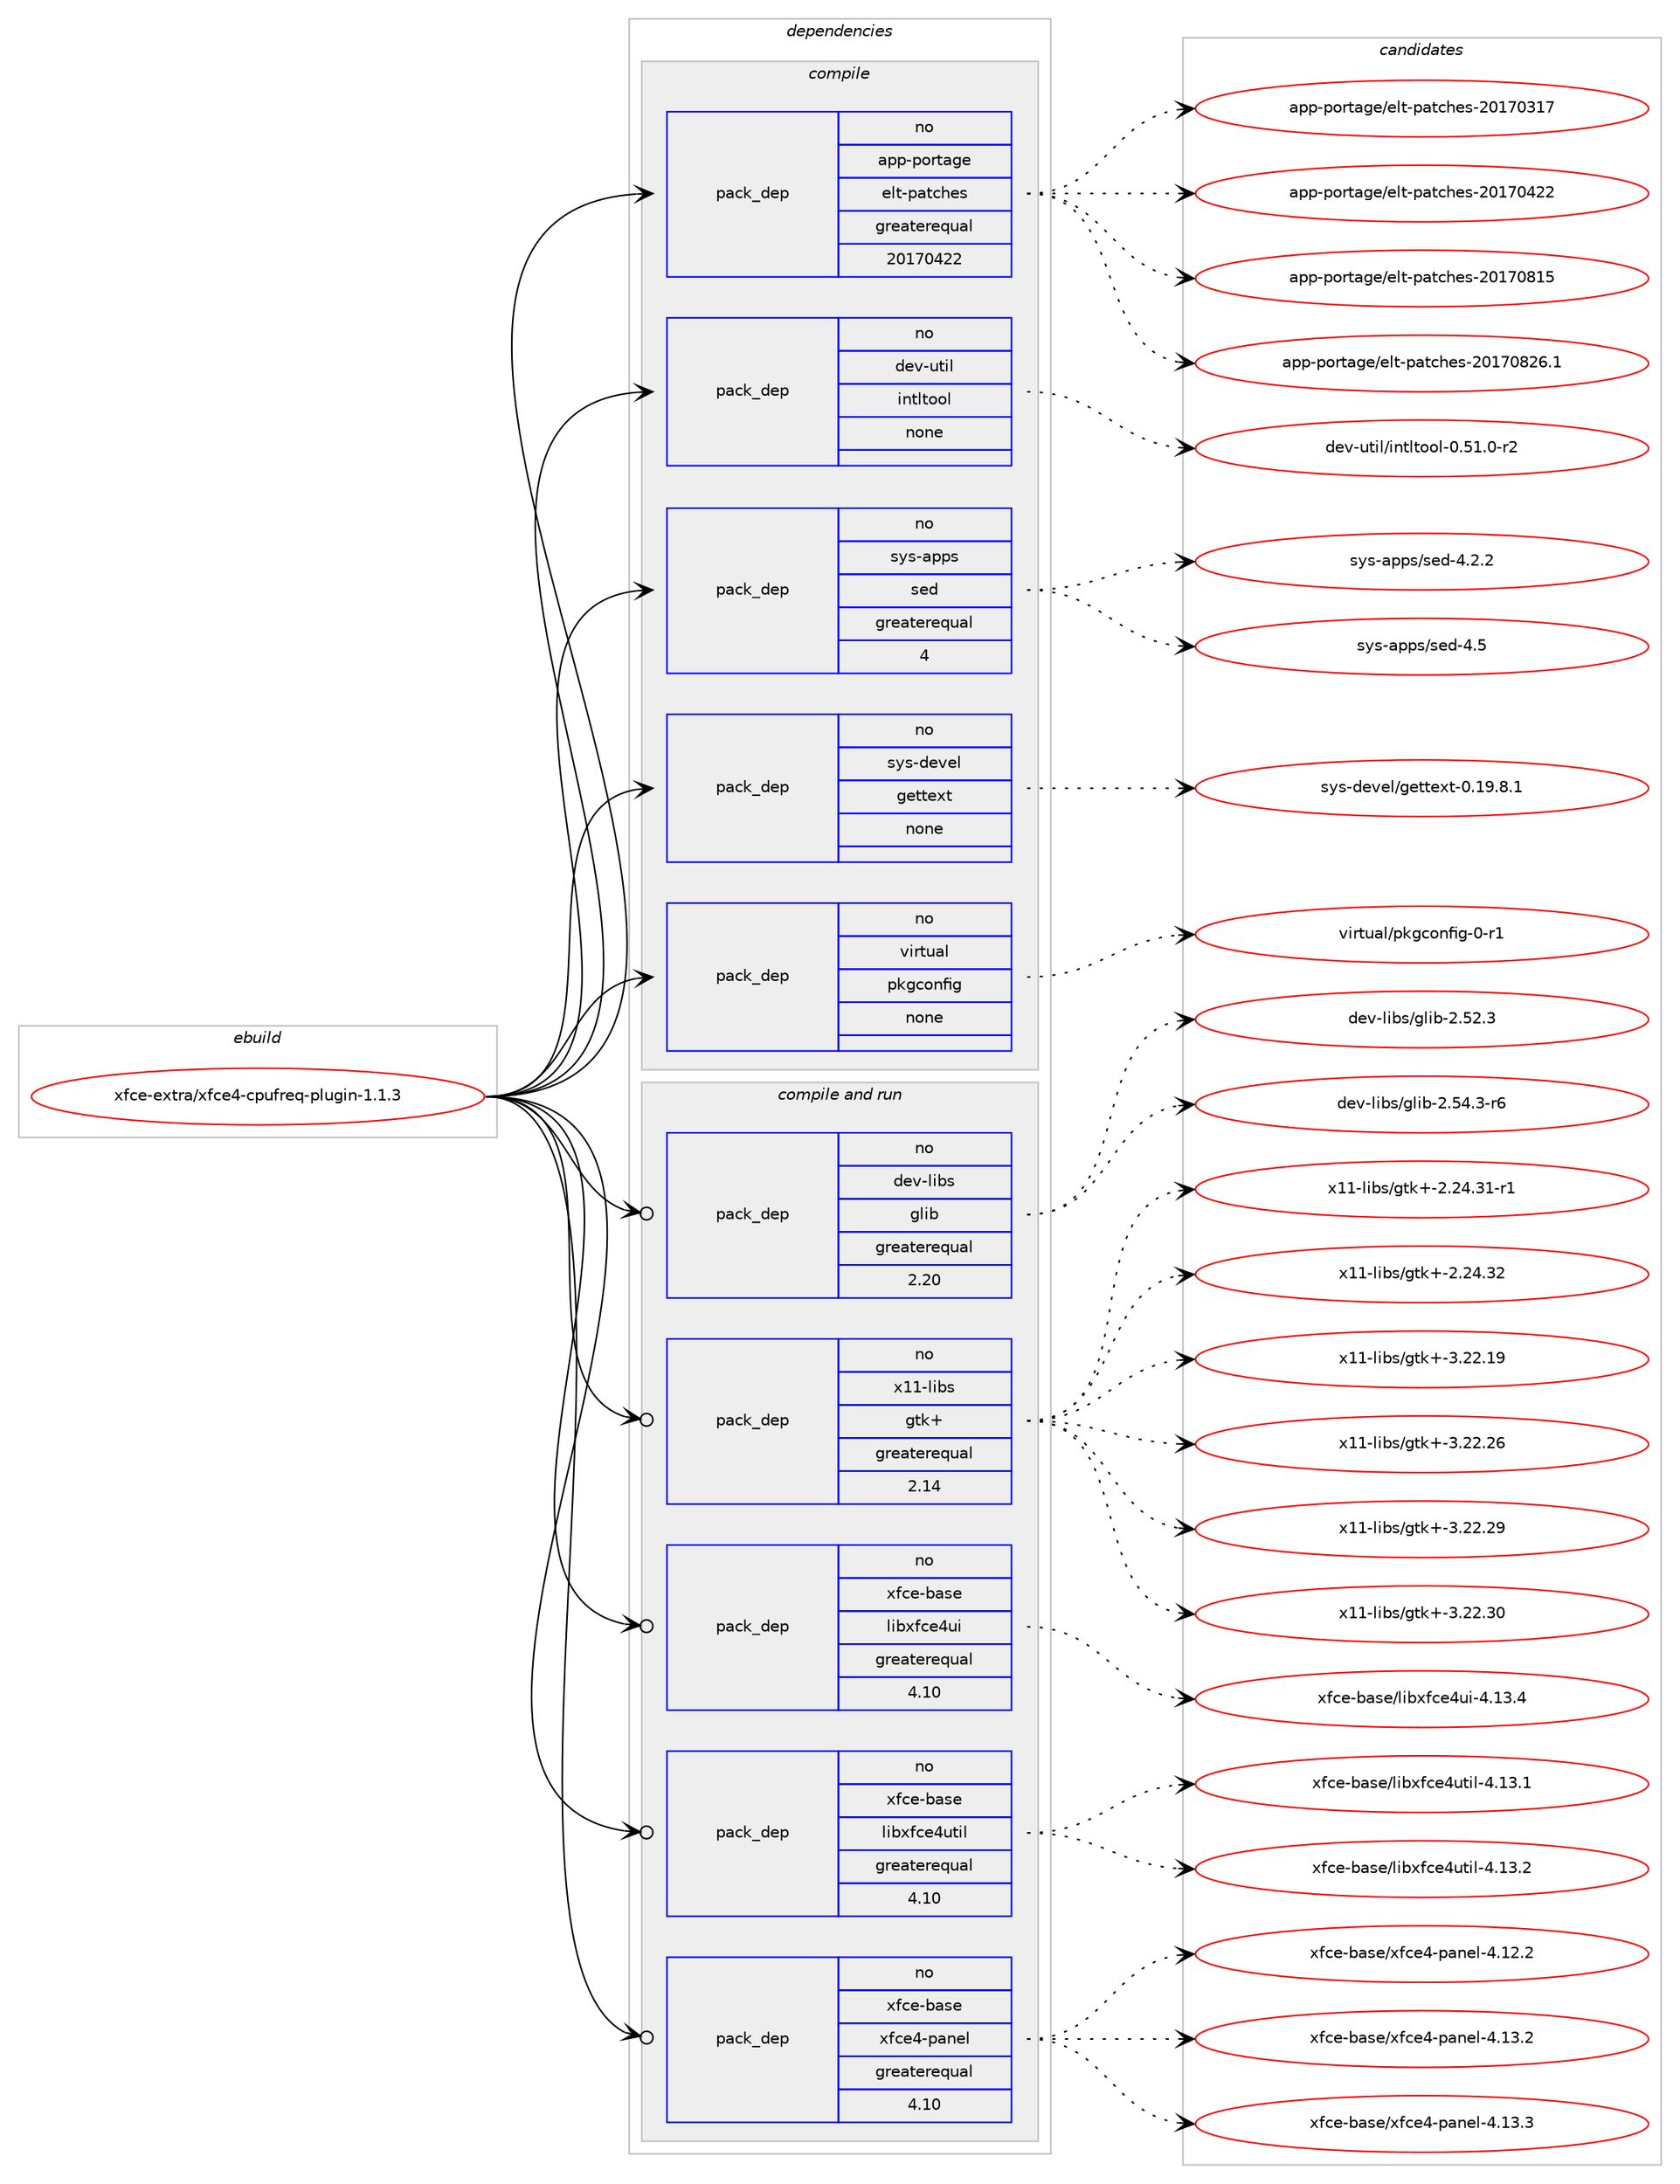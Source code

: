digraph prolog {

# *************
# Graph options
# *************

newrank=true;
concentrate=true;
compound=true;
graph [rankdir=LR,fontname=Helvetica,fontsize=10,ranksep=1.5];#, ranksep=2.5, nodesep=0.2];
edge  [arrowhead=vee];
node  [fontname=Helvetica,fontsize=10];

# **********
# The ebuild
# **********

subgraph cluster_leftcol {
color=gray;
rank=same;
label=<<i>ebuild</i>>;
id [label="xfce-extra/xfce4-cpufreq-plugin-1.1.3", color=red, width=4, href="../xfce-extra/xfce4-cpufreq-plugin-1.1.3.svg"];
}

# ****************
# The dependencies
# ****************

subgraph cluster_midcol {
color=gray;
label=<<i>dependencies</i>>;
subgraph cluster_compile {
fillcolor="#eeeeee";
style=filled;
label=<<i>compile</i>>;
subgraph pack7292 {
dependency9289 [label=<<TABLE BORDER="0" CELLBORDER="1" CELLSPACING="0" CELLPADDING="4" WIDTH="220"><TR><TD ROWSPAN="6" CELLPADDING="30">pack_dep</TD></TR><TR><TD WIDTH="110">no</TD></TR><TR><TD>app-portage</TD></TR><TR><TD>elt-patches</TD></TR><TR><TD>greaterequal</TD></TR><TR><TD>20170422</TD></TR></TABLE>>, shape=none, color=blue];
}
id:e -> dependency9289:w [weight=20,style="solid",arrowhead="vee"];
subgraph pack7293 {
dependency9290 [label=<<TABLE BORDER="0" CELLBORDER="1" CELLSPACING="0" CELLPADDING="4" WIDTH="220"><TR><TD ROWSPAN="6" CELLPADDING="30">pack_dep</TD></TR><TR><TD WIDTH="110">no</TD></TR><TR><TD>dev-util</TD></TR><TR><TD>intltool</TD></TR><TR><TD>none</TD></TR><TR><TD></TD></TR></TABLE>>, shape=none, color=blue];
}
id:e -> dependency9290:w [weight=20,style="solid",arrowhead="vee"];
subgraph pack7294 {
dependency9291 [label=<<TABLE BORDER="0" CELLBORDER="1" CELLSPACING="0" CELLPADDING="4" WIDTH="220"><TR><TD ROWSPAN="6" CELLPADDING="30">pack_dep</TD></TR><TR><TD WIDTH="110">no</TD></TR><TR><TD>sys-apps</TD></TR><TR><TD>sed</TD></TR><TR><TD>greaterequal</TD></TR><TR><TD>4</TD></TR></TABLE>>, shape=none, color=blue];
}
id:e -> dependency9291:w [weight=20,style="solid",arrowhead="vee"];
subgraph pack7295 {
dependency9292 [label=<<TABLE BORDER="0" CELLBORDER="1" CELLSPACING="0" CELLPADDING="4" WIDTH="220"><TR><TD ROWSPAN="6" CELLPADDING="30">pack_dep</TD></TR><TR><TD WIDTH="110">no</TD></TR><TR><TD>sys-devel</TD></TR><TR><TD>gettext</TD></TR><TR><TD>none</TD></TR><TR><TD></TD></TR></TABLE>>, shape=none, color=blue];
}
id:e -> dependency9292:w [weight=20,style="solid",arrowhead="vee"];
subgraph pack7296 {
dependency9293 [label=<<TABLE BORDER="0" CELLBORDER="1" CELLSPACING="0" CELLPADDING="4" WIDTH="220"><TR><TD ROWSPAN="6" CELLPADDING="30">pack_dep</TD></TR><TR><TD WIDTH="110">no</TD></TR><TR><TD>virtual</TD></TR><TR><TD>pkgconfig</TD></TR><TR><TD>none</TD></TR><TR><TD></TD></TR></TABLE>>, shape=none, color=blue];
}
id:e -> dependency9293:w [weight=20,style="solid",arrowhead="vee"];
}
subgraph cluster_compileandrun {
fillcolor="#eeeeee";
style=filled;
label=<<i>compile and run</i>>;
subgraph pack7297 {
dependency9294 [label=<<TABLE BORDER="0" CELLBORDER="1" CELLSPACING="0" CELLPADDING="4" WIDTH="220"><TR><TD ROWSPAN="6" CELLPADDING="30">pack_dep</TD></TR><TR><TD WIDTH="110">no</TD></TR><TR><TD>dev-libs</TD></TR><TR><TD>glib</TD></TR><TR><TD>greaterequal</TD></TR><TR><TD>2.20</TD></TR></TABLE>>, shape=none, color=blue];
}
id:e -> dependency9294:w [weight=20,style="solid",arrowhead="odotvee"];
subgraph pack7298 {
dependency9295 [label=<<TABLE BORDER="0" CELLBORDER="1" CELLSPACING="0" CELLPADDING="4" WIDTH="220"><TR><TD ROWSPAN="6" CELLPADDING="30">pack_dep</TD></TR><TR><TD WIDTH="110">no</TD></TR><TR><TD>x11-libs</TD></TR><TR><TD>gtk+</TD></TR><TR><TD>greaterequal</TD></TR><TR><TD>2.14</TD></TR></TABLE>>, shape=none, color=blue];
}
id:e -> dependency9295:w [weight=20,style="solid",arrowhead="odotvee"];
subgraph pack7299 {
dependency9296 [label=<<TABLE BORDER="0" CELLBORDER="1" CELLSPACING="0" CELLPADDING="4" WIDTH="220"><TR><TD ROWSPAN="6" CELLPADDING="30">pack_dep</TD></TR><TR><TD WIDTH="110">no</TD></TR><TR><TD>xfce-base</TD></TR><TR><TD>libxfce4ui</TD></TR><TR><TD>greaterequal</TD></TR><TR><TD>4.10</TD></TR></TABLE>>, shape=none, color=blue];
}
id:e -> dependency9296:w [weight=20,style="solid",arrowhead="odotvee"];
subgraph pack7300 {
dependency9297 [label=<<TABLE BORDER="0" CELLBORDER="1" CELLSPACING="0" CELLPADDING="4" WIDTH="220"><TR><TD ROWSPAN="6" CELLPADDING="30">pack_dep</TD></TR><TR><TD WIDTH="110">no</TD></TR><TR><TD>xfce-base</TD></TR><TR><TD>libxfce4util</TD></TR><TR><TD>greaterequal</TD></TR><TR><TD>4.10</TD></TR></TABLE>>, shape=none, color=blue];
}
id:e -> dependency9297:w [weight=20,style="solid",arrowhead="odotvee"];
subgraph pack7301 {
dependency9298 [label=<<TABLE BORDER="0" CELLBORDER="1" CELLSPACING="0" CELLPADDING="4" WIDTH="220"><TR><TD ROWSPAN="6" CELLPADDING="30">pack_dep</TD></TR><TR><TD WIDTH="110">no</TD></TR><TR><TD>xfce-base</TD></TR><TR><TD>xfce4-panel</TD></TR><TR><TD>greaterequal</TD></TR><TR><TD>4.10</TD></TR></TABLE>>, shape=none, color=blue];
}
id:e -> dependency9298:w [weight=20,style="solid",arrowhead="odotvee"];
}
subgraph cluster_run {
fillcolor="#eeeeee";
style=filled;
label=<<i>run</i>>;
}
}

# **************
# The candidates
# **************

subgraph cluster_choices {
rank=same;
color=gray;
label=<<i>candidates</i>>;

subgraph choice7292 {
color=black;
nodesep=1;
choice97112112451121111141169710310147101108116451129711699104101115455048495548514955 [label="app-portage/elt-patches-20170317", color=red, width=4,href="../app-portage/elt-patches-20170317.svg"];
choice97112112451121111141169710310147101108116451129711699104101115455048495548525050 [label="app-portage/elt-patches-20170422", color=red, width=4,href="../app-portage/elt-patches-20170422.svg"];
choice97112112451121111141169710310147101108116451129711699104101115455048495548564953 [label="app-portage/elt-patches-20170815", color=red, width=4,href="../app-portage/elt-patches-20170815.svg"];
choice971121124511211111411697103101471011081164511297116991041011154550484955485650544649 [label="app-portage/elt-patches-20170826.1", color=red, width=4,href="../app-portage/elt-patches-20170826.1.svg"];
dependency9289:e -> choice97112112451121111141169710310147101108116451129711699104101115455048495548514955:w [style=dotted,weight="100"];
dependency9289:e -> choice97112112451121111141169710310147101108116451129711699104101115455048495548525050:w [style=dotted,weight="100"];
dependency9289:e -> choice97112112451121111141169710310147101108116451129711699104101115455048495548564953:w [style=dotted,weight="100"];
dependency9289:e -> choice971121124511211111411697103101471011081164511297116991041011154550484955485650544649:w [style=dotted,weight="100"];
}
subgraph choice7293 {
color=black;
nodesep=1;
choice1001011184511711610510847105110116108116111111108454846534946484511450 [label="dev-util/intltool-0.51.0-r2", color=red, width=4,href="../dev-util/intltool-0.51.0-r2.svg"];
dependency9290:e -> choice1001011184511711610510847105110116108116111111108454846534946484511450:w [style=dotted,weight="100"];
}
subgraph choice7294 {
color=black;
nodesep=1;
choice115121115459711211211547115101100455246504650 [label="sys-apps/sed-4.2.2", color=red, width=4,href="../sys-apps/sed-4.2.2.svg"];
choice11512111545971121121154711510110045524653 [label="sys-apps/sed-4.5", color=red, width=4,href="../sys-apps/sed-4.5.svg"];
dependency9291:e -> choice115121115459711211211547115101100455246504650:w [style=dotted,weight="100"];
dependency9291:e -> choice11512111545971121121154711510110045524653:w [style=dotted,weight="100"];
}
subgraph choice7295 {
color=black;
nodesep=1;
choice1151211154510010111810110847103101116116101120116454846495746564649 [label="sys-devel/gettext-0.19.8.1", color=red, width=4,href="../sys-devel/gettext-0.19.8.1.svg"];
dependency9292:e -> choice1151211154510010111810110847103101116116101120116454846495746564649:w [style=dotted,weight="100"];
}
subgraph choice7296 {
color=black;
nodesep=1;
choice11810511411611797108471121071039911111010210510345484511449 [label="virtual/pkgconfig-0-r1", color=red, width=4,href="../virtual/pkgconfig-0-r1.svg"];
dependency9293:e -> choice11810511411611797108471121071039911111010210510345484511449:w [style=dotted,weight="100"];
}
subgraph choice7297 {
color=black;
nodesep=1;
choice1001011184510810598115471031081059845504653504651 [label="dev-libs/glib-2.52.3", color=red, width=4,href="../dev-libs/glib-2.52.3.svg"];
choice10010111845108105981154710310810598455046535246514511454 [label="dev-libs/glib-2.54.3-r6", color=red, width=4,href="../dev-libs/glib-2.54.3-r6.svg"];
dependency9294:e -> choice1001011184510810598115471031081059845504653504651:w [style=dotted,weight="100"];
dependency9294:e -> choice10010111845108105981154710310810598455046535246514511454:w [style=dotted,weight="100"];
}
subgraph choice7298 {
color=black;
nodesep=1;
choice12049494510810598115471031161074345504650524651494511449 [label="x11-libs/gtk+-2.24.31-r1", color=red, width=4,href="../x11-libs/gtk+-2.24.31-r1.svg"];
choice1204949451081059811547103116107434550465052465150 [label="x11-libs/gtk+-2.24.32", color=red, width=4,href="../x11-libs/gtk+-2.24.32.svg"];
choice1204949451081059811547103116107434551465050464957 [label="x11-libs/gtk+-3.22.19", color=red, width=4,href="../x11-libs/gtk+-3.22.19.svg"];
choice1204949451081059811547103116107434551465050465054 [label="x11-libs/gtk+-3.22.26", color=red, width=4,href="../x11-libs/gtk+-3.22.26.svg"];
choice1204949451081059811547103116107434551465050465057 [label="x11-libs/gtk+-3.22.29", color=red, width=4,href="../x11-libs/gtk+-3.22.29.svg"];
choice1204949451081059811547103116107434551465050465148 [label="x11-libs/gtk+-3.22.30", color=red, width=4,href="../x11-libs/gtk+-3.22.30.svg"];
dependency9295:e -> choice12049494510810598115471031161074345504650524651494511449:w [style=dotted,weight="100"];
dependency9295:e -> choice1204949451081059811547103116107434550465052465150:w [style=dotted,weight="100"];
dependency9295:e -> choice1204949451081059811547103116107434551465050464957:w [style=dotted,weight="100"];
dependency9295:e -> choice1204949451081059811547103116107434551465050465054:w [style=dotted,weight="100"];
dependency9295:e -> choice1204949451081059811547103116107434551465050465057:w [style=dotted,weight="100"];
dependency9295:e -> choice1204949451081059811547103116107434551465050465148:w [style=dotted,weight="100"];
}
subgraph choice7299 {
color=black;
nodesep=1;
choice120102991014598971151014710810598120102991015211710545524649514652 [label="xfce-base/libxfce4ui-4.13.4", color=red, width=4,href="../xfce-base/libxfce4ui-4.13.4.svg"];
dependency9296:e -> choice120102991014598971151014710810598120102991015211710545524649514652:w [style=dotted,weight="100"];
}
subgraph choice7300 {
color=black;
nodesep=1;
choice120102991014598971151014710810598120102991015211711610510845524649514649 [label="xfce-base/libxfce4util-4.13.1", color=red, width=4,href="../xfce-base/libxfce4util-4.13.1.svg"];
choice120102991014598971151014710810598120102991015211711610510845524649514650 [label="xfce-base/libxfce4util-4.13.2", color=red, width=4,href="../xfce-base/libxfce4util-4.13.2.svg"];
dependency9297:e -> choice120102991014598971151014710810598120102991015211711610510845524649514649:w [style=dotted,weight="100"];
dependency9297:e -> choice120102991014598971151014710810598120102991015211711610510845524649514650:w [style=dotted,weight="100"];
}
subgraph choice7301 {
color=black;
nodesep=1;
choice12010299101459897115101471201029910152451129711010110845524649504650 [label="xfce-base/xfce4-panel-4.12.2", color=red, width=4,href="../xfce-base/xfce4-panel-4.12.2.svg"];
choice12010299101459897115101471201029910152451129711010110845524649514650 [label="xfce-base/xfce4-panel-4.13.2", color=red, width=4,href="../xfce-base/xfce4-panel-4.13.2.svg"];
choice12010299101459897115101471201029910152451129711010110845524649514651 [label="xfce-base/xfce4-panel-4.13.3", color=red, width=4,href="../xfce-base/xfce4-panel-4.13.3.svg"];
dependency9298:e -> choice12010299101459897115101471201029910152451129711010110845524649504650:w [style=dotted,weight="100"];
dependency9298:e -> choice12010299101459897115101471201029910152451129711010110845524649514650:w [style=dotted,weight="100"];
dependency9298:e -> choice12010299101459897115101471201029910152451129711010110845524649514651:w [style=dotted,weight="100"];
}
}

}
